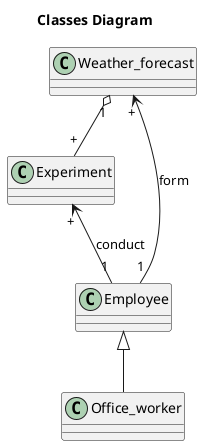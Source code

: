 @startuml
title Classes Diagram

Class Employee
Class Experiment
Class Weather_forecast
Class Office_worker

Employee <|-- Office_worker
Employee"1" -up-> "+"Weather_forecast : form
Employee"1" -up-> "+"Experiment : conduct
Weather_forecast"1" o-- "+"Experiment
@enduml
